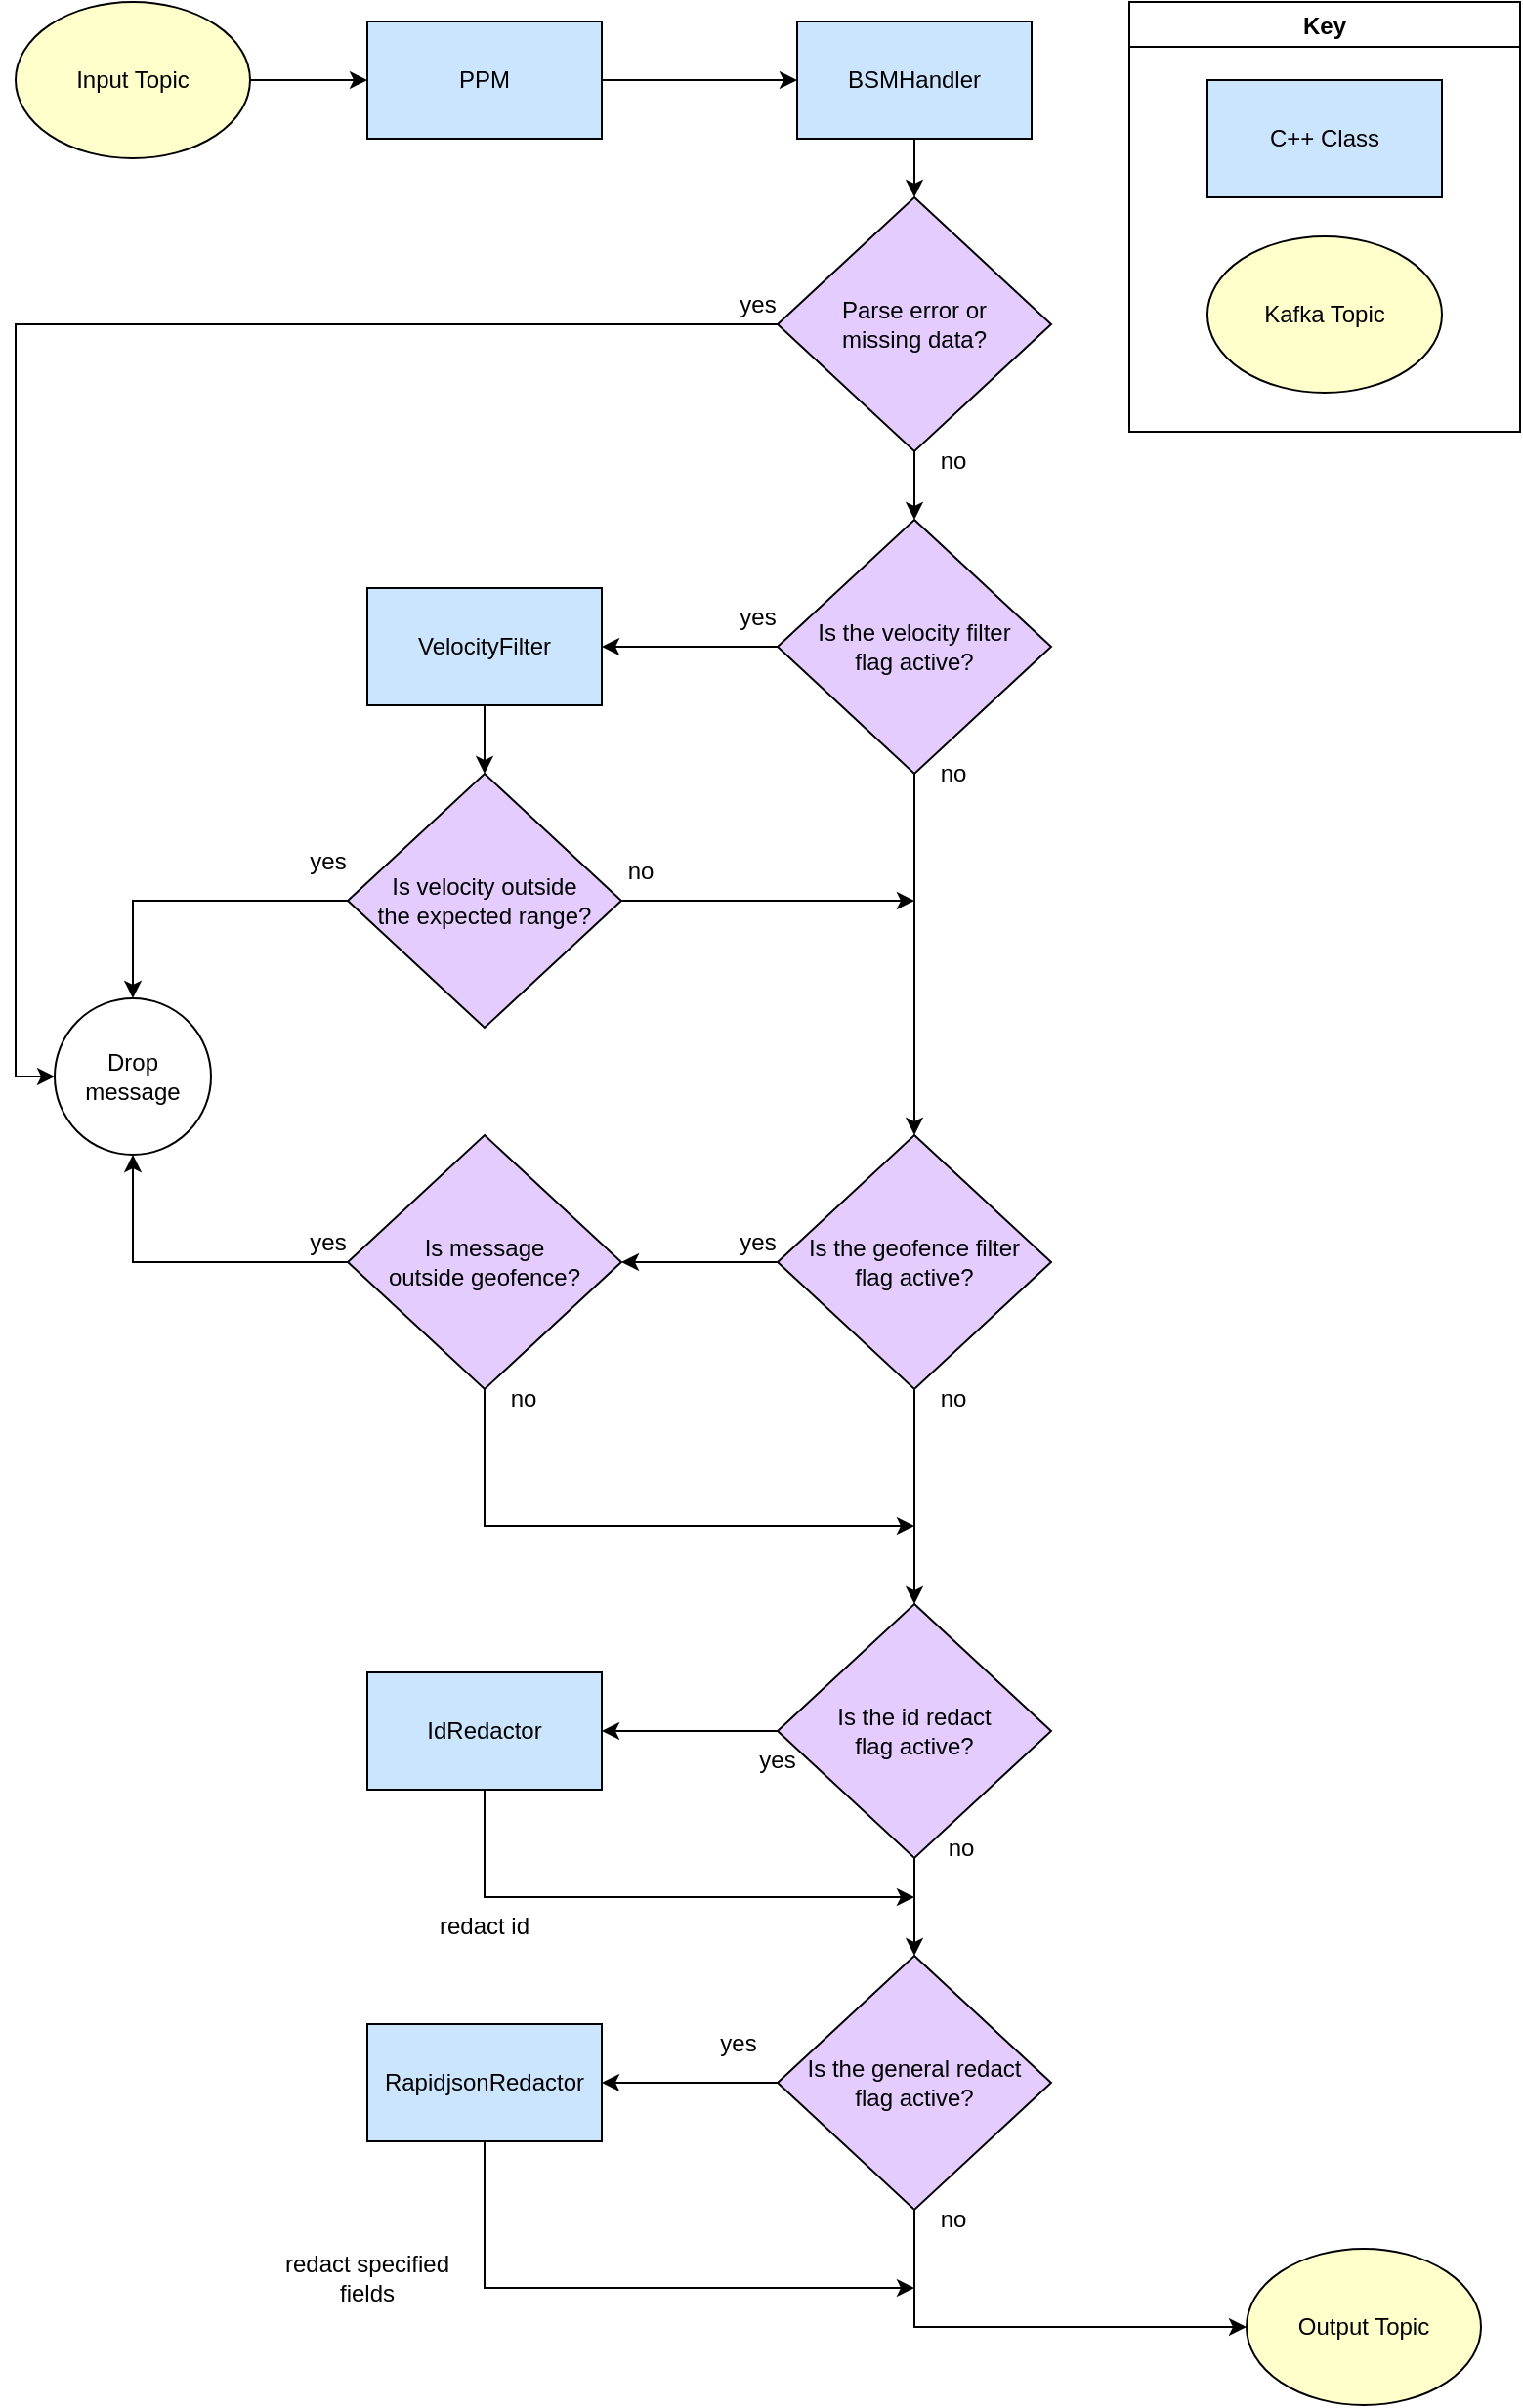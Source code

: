 <mxfile version="17.4.2" type="device"><diagram id="C5RBs43oDa-KdzZeNtuy" name="Page-1"><mxGraphModel dx="2489" dy="865" grid="1" gridSize="10" guides="1" tooltips="1" connect="1" arrows="1" fold="1" page="1" pageScale="1" pageWidth="827" pageHeight="1169" math="0" shadow="0"><root><mxCell id="WIyWlLk6GJQsqaUBKTNV-0"/><mxCell id="WIyWlLk6GJQsqaUBKTNV-1" parent="WIyWlLk6GJQsqaUBKTNV-0"/><mxCell id="cZ0VJ6_wMDUQwAkK1MiZ-23" style="edgeStyle=orthogonalEdgeStyle;rounded=0;orthogonalLoop=1;jettySize=auto;html=1;" parent="WIyWlLk6GJQsqaUBKTNV-1" source="cZ0VJ6_wMDUQwAkK1MiZ-0" target="cZ0VJ6_wMDUQwAkK1MiZ-2" edge="1"><mxGeometry relative="1" as="geometry"/></mxCell><mxCell id="cZ0VJ6_wMDUQwAkK1MiZ-0" value="PPM" style="rounded=0;whiteSpace=wrap;html=1;fillColor=#CCE5FF;" parent="WIyWlLk6GJQsqaUBKTNV-1" vertex="1"><mxGeometry x="110" y="200" width="120" height="60" as="geometry"/></mxCell><mxCell id="LGfZPCInkrJ0JHSi2Xu5-54" style="edgeStyle=orthogonalEdgeStyle;rounded=0;orthogonalLoop=1;jettySize=auto;html=1;" parent="WIyWlLk6GJQsqaUBKTNV-1" source="cZ0VJ6_wMDUQwAkK1MiZ-2" target="LGfZPCInkrJ0JHSi2Xu5-48" edge="1"><mxGeometry relative="1" as="geometry"/></mxCell><mxCell id="cZ0VJ6_wMDUQwAkK1MiZ-2" value="BSMHandler" style="rounded=0;whiteSpace=wrap;html=1;fillColor=#CCE5FF;" parent="WIyWlLk6GJQsqaUBKTNV-1" vertex="1"><mxGeometry x="330" y="200" width="120" height="60" as="geometry"/></mxCell><mxCell id="cZ0VJ6_wMDUQwAkK1MiZ-7" style="edgeStyle=orthogonalEdgeStyle;rounded=0;orthogonalLoop=1;jettySize=auto;html=1;" parent="WIyWlLk6GJQsqaUBKTNV-1" source="cZ0VJ6_wMDUQwAkK1MiZ-5" target="cZ0VJ6_wMDUQwAkK1MiZ-0" edge="1"><mxGeometry relative="1" as="geometry"/></mxCell><mxCell id="cZ0VJ6_wMDUQwAkK1MiZ-5" value="Input Topic" style="ellipse;whiteSpace=wrap;html=1;fillColor=#FFFFCC;" parent="WIyWlLk6GJQsqaUBKTNV-1" vertex="1"><mxGeometry x="-70" y="190" width="120" height="80" as="geometry"/></mxCell><mxCell id="cZ0VJ6_wMDUQwAkK1MiZ-6" value="Output Topic" style="ellipse;whiteSpace=wrap;html=1;fillColor=#FFFFCC;" parent="WIyWlLk6GJQsqaUBKTNV-1" vertex="1"><mxGeometry x="560" y="1340" width="120" height="80" as="geometry"/></mxCell><mxCell id="cZ0VJ6_wMDUQwAkK1MiZ-29" style="edgeStyle=orthogonalEdgeStyle;rounded=0;orthogonalLoop=1;jettySize=auto;html=1;" parent="WIyWlLk6GJQsqaUBKTNV-1" source="cZ0VJ6_wMDUQwAkK1MiZ-24" target="cZ0VJ6_wMDUQwAkK1MiZ-27" edge="1"><mxGeometry relative="1" as="geometry"/></mxCell><mxCell id="LGfZPCInkrJ0JHSi2Xu5-28" style="edgeStyle=orthogonalEdgeStyle;rounded=0;orthogonalLoop=1;jettySize=auto;html=1;" parent="WIyWlLk6GJQsqaUBKTNV-1" source="cZ0VJ6_wMDUQwAkK1MiZ-24" target="LGfZPCInkrJ0JHSi2Xu5-27" edge="1"><mxGeometry relative="1" as="geometry"/></mxCell><mxCell id="cZ0VJ6_wMDUQwAkK1MiZ-24" value="Is the velocity filter&lt;br&gt;flag active?" style="rhombus;whiteSpace=wrap;html=1;fillColor=#E5CCFF;" parent="WIyWlLk6GJQsqaUBKTNV-1" vertex="1"><mxGeometry x="320" y="455" width="140" height="130" as="geometry"/></mxCell><mxCell id="LGfZPCInkrJ0JHSi2Xu5-1" style="edgeStyle=orthogonalEdgeStyle;rounded=0;orthogonalLoop=1;jettySize=auto;html=1;" parent="WIyWlLk6GJQsqaUBKTNV-1" source="cZ0VJ6_wMDUQwAkK1MiZ-27" target="LGfZPCInkrJ0JHSi2Xu5-0" edge="1"><mxGeometry relative="1" as="geometry"/></mxCell><mxCell id="cZ0VJ6_wMDUQwAkK1MiZ-27" value="VelocityFilter" style="rounded=0;whiteSpace=wrap;html=1;fillColor=#CCE5FF;" parent="WIyWlLk6GJQsqaUBKTNV-1" vertex="1"><mxGeometry x="110" y="490" width="120" height="60" as="geometry"/></mxCell><mxCell id="cZ0VJ6_wMDUQwAkK1MiZ-33" style="edgeStyle=orthogonalEdgeStyle;rounded=0;orthogonalLoop=1;jettySize=auto;html=1;" parent="WIyWlLk6GJQsqaUBKTNV-1" source="cZ0VJ6_wMDUQwAkK1MiZ-34" target="cZ0VJ6_wMDUQwAkK1MiZ-35" edge="1"><mxGeometry relative="1" as="geometry"/></mxCell><mxCell id="HYpoIQHA7lBWxamTLoFH-6" style="edgeStyle=orthogonalEdgeStyle;rounded=0;orthogonalLoop=1;jettySize=auto;html=1;" parent="WIyWlLk6GJQsqaUBKTNV-1" source="cZ0VJ6_wMDUQwAkK1MiZ-34" target="HYpoIQHA7lBWxamTLoFH-0" edge="1"><mxGeometry relative="1" as="geometry"/></mxCell><mxCell id="cZ0VJ6_wMDUQwAkK1MiZ-34" value="Is the id redact&lt;br&gt;flag active?" style="rhombus;whiteSpace=wrap;html=1;fillColor=#E5CCFF;" parent="WIyWlLk6GJQsqaUBKTNV-1" vertex="1"><mxGeometry x="320" y="1010" width="140" height="130" as="geometry"/></mxCell><mxCell id="HYpoIQHA7lBWxamTLoFH-7" style="edgeStyle=orthogonalEdgeStyle;rounded=0;orthogonalLoop=1;jettySize=auto;html=1;" parent="WIyWlLk6GJQsqaUBKTNV-1" source="cZ0VJ6_wMDUQwAkK1MiZ-35" edge="1"><mxGeometry relative="1" as="geometry"><mxPoint x="390" y="1160" as="targetPoint"/><Array as="points"><mxPoint x="170" y="1160"/><mxPoint x="390" y="1160"/></Array></mxGeometry></mxCell><mxCell id="cZ0VJ6_wMDUQwAkK1MiZ-35" value="IdRedactor" style="rounded=0;whiteSpace=wrap;html=1;fillColor=#CCE5FF;" parent="WIyWlLk6GJQsqaUBKTNV-1" vertex="1"><mxGeometry x="110" y="1045" width="120" height="60" as="geometry"/></mxCell><mxCell id="cZ0VJ6_wMDUQwAkK1MiZ-36" value="redact id" style="text;html=1;strokeColor=none;fillColor=none;align=center;verticalAlign=middle;whiteSpace=wrap;rounded=0;" parent="WIyWlLk6GJQsqaUBKTNV-1" vertex="1"><mxGeometry x="135" y="1160" width="70" height="30" as="geometry"/></mxCell><mxCell id="cZ0VJ6_wMDUQwAkK1MiZ-40" value="yes" style="text;html=1;strokeColor=none;fillColor=none;align=center;verticalAlign=middle;whiteSpace=wrap;rounded=0;" parent="WIyWlLk6GJQsqaUBKTNV-1" vertex="1"><mxGeometry x="290" y="1075" width="60" height="30" as="geometry"/></mxCell><mxCell id="cZ0VJ6_wMDUQwAkK1MiZ-41" value="no" style="text;html=1;strokeColor=none;fillColor=none;align=center;verticalAlign=middle;whiteSpace=wrap;rounded=0;" parent="WIyWlLk6GJQsqaUBKTNV-1" vertex="1"><mxGeometry x="384" y="1120" width="60" height="30" as="geometry"/></mxCell><mxCell id="cZ0VJ6_wMDUQwAkK1MiZ-42" value="yes" style="text;html=1;strokeColor=none;fillColor=none;align=center;verticalAlign=middle;whiteSpace=wrap;rounded=0;" parent="WIyWlLk6GJQsqaUBKTNV-1" vertex="1"><mxGeometry x="280" y="490" width="60" height="30" as="geometry"/></mxCell><mxCell id="cZ0VJ6_wMDUQwAkK1MiZ-43" value="no" style="text;html=1;strokeColor=none;fillColor=none;align=center;verticalAlign=middle;whiteSpace=wrap;rounded=0;" parent="WIyWlLk6GJQsqaUBKTNV-1" vertex="1"><mxGeometry x="380" y="570" width="60" height="30" as="geometry"/></mxCell><mxCell id="cZ0VJ6_wMDUQwAkK1MiZ-47" value="Key" style="swimlane;fillColor=#FFFFFF;" parent="WIyWlLk6GJQsqaUBKTNV-1" vertex="1"><mxGeometry x="500" y="190" width="200" height="220" as="geometry"/></mxCell><mxCell id="cZ0VJ6_wMDUQwAkK1MiZ-48" value="C++ Class" style="rounded=0;whiteSpace=wrap;html=1;fillColor=#CCE5FF;" parent="cZ0VJ6_wMDUQwAkK1MiZ-47" vertex="1"><mxGeometry x="40" y="40" width="120" height="60" as="geometry"/></mxCell><mxCell id="cZ0VJ6_wMDUQwAkK1MiZ-49" value="Kafka Topic" style="ellipse;whiteSpace=wrap;html=1;fillColor=#FFFFCC;" parent="cZ0VJ6_wMDUQwAkK1MiZ-47" vertex="1"><mxGeometry x="40" y="120" width="120" height="80" as="geometry"/></mxCell><mxCell id="LGfZPCInkrJ0JHSi2Xu5-2" style="edgeStyle=orthogonalEdgeStyle;rounded=0;orthogonalLoop=1;jettySize=auto;html=1;" parent="WIyWlLk6GJQsqaUBKTNV-1" source="LGfZPCInkrJ0JHSi2Xu5-0" edge="1"><mxGeometry relative="1" as="geometry"><mxPoint x="390" y="650" as="targetPoint"/></mxGeometry></mxCell><mxCell id="LGfZPCInkrJ0JHSi2Xu5-31" style="edgeStyle=orthogonalEdgeStyle;rounded=0;orthogonalLoop=1;jettySize=auto;html=1;entryX=0.5;entryY=0;entryDx=0;entryDy=0;" parent="WIyWlLk6GJQsqaUBKTNV-1" source="LGfZPCInkrJ0JHSi2Xu5-0" target="LGfZPCInkrJ0JHSi2Xu5-4" edge="1"><mxGeometry relative="1" as="geometry"/></mxCell><mxCell id="LGfZPCInkrJ0JHSi2Xu5-0" value="Is velocity outside&lt;br&gt;the expected range?" style="rhombus;whiteSpace=wrap;html=1;fillColor=#E5CCFF;" parent="WIyWlLk6GJQsqaUBKTNV-1" vertex="1"><mxGeometry x="100" y="585" width="140" height="130" as="geometry"/></mxCell><mxCell id="LGfZPCInkrJ0JHSi2Xu5-4" value="Drop message" style="ellipse;whiteSpace=wrap;html=1;aspect=fixed;" parent="WIyWlLk6GJQsqaUBKTNV-1" vertex="1"><mxGeometry x="-50" y="700" width="80" height="80" as="geometry"/></mxCell><mxCell id="LGfZPCInkrJ0JHSi2Xu5-6" value="yes" style="text;html=1;strokeColor=none;fillColor=none;align=center;verticalAlign=middle;whiteSpace=wrap;rounded=0;" parent="WIyWlLk6GJQsqaUBKTNV-1" vertex="1"><mxGeometry x="60" y="615" width="60" height="30" as="geometry"/></mxCell><mxCell id="LGfZPCInkrJ0JHSi2Xu5-7" value="no" style="text;html=1;strokeColor=none;fillColor=none;align=center;verticalAlign=middle;whiteSpace=wrap;rounded=0;" parent="WIyWlLk6GJQsqaUBKTNV-1" vertex="1"><mxGeometry x="220" y="620" width="60" height="30" as="geometry"/></mxCell><mxCell id="LGfZPCInkrJ0JHSi2Xu5-38" style="edgeStyle=orthogonalEdgeStyle;rounded=0;orthogonalLoop=1;jettySize=auto;html=1;" parent="WIyWlLk6GJQsqaUBKTNV-1" source="LGfZPCInkrJ0JHSi2Xu5-9" edge="1"><mxGeometry relative="1" as="geometry"><mxPoint x="390" y="970" as="targetPoint"/><Array as="points"><mxPoint x="170" y="970"/></Array></mxGeometry></mxCell><mxCell id="LGfZPCInkrJ0JHSi2Xu5-45" style="edgeStyle=orthogonalEdgeStyle;rounded=0;orthogonalLoop=1;jettySize=auto;html=1;exitX=0;exitY=0.5;exitDx=0;exitDy=0;entryX=0.5;entryY=1;entryDx=0;entryDy=0;" parent="WIyWlLk6GJQsqaUBKTNV-1" source="LGfZPCInkrJ0JHSi2Xu5-9" target="LGfZPCInkrJ0JHSi2Xu5-4" edge="1"><mxGeometry relative="1" as="geometry"/></mxCell><mxCell id="LGfZPCInkrJ0JHSi2Xu5-9" value="Is message&lt;br&gt;outside geofence?" style="rhombus;whiteSpace=wrap;html=1;fillColor=#E5CCFF;" parent="WIyWlLk6GJQsqaUBKTNV-1" vertex="1"><mxGeometry x="100" y="770" width="140" height="130" as="geometry"/></mxCell><mxCell id="LGfZPCInkrJ0JHSi2Xu5-36" style="edgeStyle=orthogonalEdgeStyle;rounded=0;orthogonalLoop=1;jettySize=auto;html=1;" parent="WIyWlLk6GJQsqaUBKTNV-1" source="LGfZPCInkrJ0JHSi2Xu5-27" target="LGfZPCInkrJ0JHSi2Xu5-9" edge="1"><mxGeometry relative="1" as="geometry"/></mxCell><mxCell id="LGfZPCInkrJ0JHSi2Xu5-37" style="edgeStyle=orthogonalEdgeStyle;rounded=0;orthogonalLoop=1;jettySize=auto;html=1;" parent="WIyWlLk6GJQsqaUBKTNV-1" source="LGfZPCInkrJ0JHSi2Xu5-27" target="cZ0VJ6_wMDUQwAkK1MiZ-34" edge="1"><mxGeometry relative="1" as="geometry"/></mxCell><mxCell id="LGfZPCInkrJ0JHSi2Xu5-27" value="Is the geofence filter&lt;br&gt;flag active?" style="rhombus;whiteSpace=wrap;html=1;fillColor=#E5CCFF;" parent="WIyWlLk6GJQsqaUBKTNV-1" vertex="1"><mxGeometry x="320" y="770" width="140" height="130" as="geometry"/></mxCell><mxCell id="LGfZPCInkrJ0JHSi2Xu5-30" style="edgeStyle=orthogonalEdgeStyle;rounded=0;orthogonalLoop=1;jettySize=auto;html=1;exitX=0.5;exitY=1;exitDx=0;exitDy=0;" parent="WIyWlLk6GJQsqaUBKTNV-1" source="LGfZPCInkrJ0JHSi2Xu5-6" target="LGfZPCInkrJ0JHSi2Xu5-6" edge="1"><mxGeometry relative="1" as="geometry"/></mxCell><mxCell id="LGfZPCInkrJ0JHSi2Xu5-43" value="yes" style="text;html=1;strokeColor=none;fillColor=none;align=center;verticalAlign=middle;whiteSpace=wrap;rounded=0;" parent="WIyWlLk6GJQsqaUBKTNV-1" vertex="1"><mxGeometry x="280" y="810" width="60" height="30" as="geometry"/></mxCell><mxCell id="LGfZPCInkrJ0JHSi2Xu5-44" value="no" style="text;html=1;strokeColor=none;fillColor=none;align=center;verticalAlign=middle;whiteSpace=wrap;rounded=0;" parent="WIyWlLk6GJQsqaUBKTNV-1" vertex="1"><mxGeometry x="380" y="890" width="60" height="30" as="geometry"/></mxCell><mxCell id="LGfZPCInkrJ0JHSi2Xu5-46" value="yes" style="text;html=1;strokeColor=none;fillColor=none;align=center;verticalAlign=middle;whiteSpace=wrap;rounded=0;" parent="WIyWlLk6GJQsqaUBKTNV-1" vertex="1"><mxGeometry x="60" y="810" width="60" height="30" as="geometry"/></mxCell><mxCell id="LGfZPCInkrJ0JHSi2Xu5-47" value="no" style="text;html=1;strokeColor=none;fillColor=none;align=center;verticalAlign=middle;whiteSpace=wrap;rounded=0;" parent="WIyWlLk6GJQsqaUBKTNV-1" vertex="1"><mxGeometry x="160" y="890" width="60" height="30" as="geometry"/></mxCell><mxCell id="LGfZPCInkrJ0JHSi2Xu5-55" style="edgeStyle=orthogonalEdgeStyle;rounded=0;orthogonalLoop=1;jettySize=auto;html=1;" parent="WIyWlLk6GJQsqaUBKTNV-1" source="LGfZPCInkrJ0JHSi2Xu5-48" target="cZ0VJ6_wMDUQwAkK1MiZ-24" edge="1"><mxGeometry relative="1" as="geometry"/></mxCell><mxCell id="LGfZPCInkrJ0JHSi2Xu5-56" style="edgeStyle=orthogonalEdgeStyle;rounded=0;orthogonalLoop=1;jettySize=auto;html=1;entryX=0;entryY=0.5;entryDx=0;entryDy=0;" parent="WIyWlLk6GJQsqaUBKTNV-1" source="LGfZPCInkrJ0JHSi2Xu5-48" target="LGfZPCInkrJ0JHSi2Xu5-4" edge="1"><mxGeometry relative="1" as="geometry"/></mxCell><mxCell id="LGfZPCInkrJ0JHSi2Xu5-48" value="Parse error or&lt;br&gt;missing data?" style="rhombus;whiteSpace=wrap;html=1;fillColor=#E5CCFF;" parent="WIyWlLk6GJQsqaUBKTNV-1" vertex="1"><mxGeometry x="320" y="290" width="140" height="130" as="geometry"/></mxCell><mxCell id="LGfZPCInkrJ0JHSi2Xu5-57" value="yes" style="text;html=1;strokeColor=none;fillColor=none;align=center;verticalAlign=middle;whiteSpace=wrap;rounded=0;" parent="WIyWlLk6GJQsqaUBKTNV-1" vertex="1"><mxGeometry x="280" y="330" width="60" height="30" as="geometry"/></mxCell><mxCell id="LGfZPCInkrJ0JHSi2Xu5-58" value="no" style="text;html=1;strokeColor=none;fillColor=none;align=center;verticalAlign=middle;whiteSpace=wrap;rounded=0;" parent="WIyWlLk6GJQsqaUBKTNV-1" vertex="1"><mxGeometry x="380" y="410" width="60" height="30" as="geometry"/></mxCell><mxCell id="HYpoIQHA7lBWxamTLoFH-13" style="edgeStyle=orthogonalEdgeStyle;rounded=0;orthogonalLoop=1;jettySize=auto;html=1;entryX=0;entryY=0.5;entryDx=0;entryDy=0;exitX=0.5;exitY=1;exitDx=0;exitDy=0;" parent="WIyWlLk6GJQsqaUBKTNV-1" source="HYpoIQHA7lBWxamTLoFH-0" target="cZ0VJ6_wMDUQwAkK1MiZ-6" edge="1"><mxGeometry relative="1" as="geometry"/></mxCell><mxCell id="DiRDCQHNnOElTUya6hQq-4" style="edgeStyle=orthogonalEdgeStyle;rounded=0;orthogonalLoop=1;jettySize=auto;html=1;" parent="WIyWlLk6GJQsqaUBKTNV-1" source="HYpoIQHA7lBWxamTLoFH-0" target="DiRDCQHNnOElTUya6hQq-0" edge="1"><mxGeometry relative="1" as="geometry"/></mxCell><mxCell id="HYpoIQHA7lBWxamTLoFH-0" value="Is the general redact&lt;br&gt;flag active?" style="rhombus;whiteSpace=wrap;html=1;fillColor=#E5CCFF;" parent="WIyWlLk6GJQsqaUBKTNV-1" vertex="1"><mxGeometry x="320" y="1190" width="140" height="130" as="geometry"/></mxCell><mxCell id="HYpoIQHA7lBWxamTLoFH-8" value="redact specified fields" style="text;html=1;strokeColor=none;fillColor=none;align=center;verticalAlign=middle;whiteSpace=wrap;rounded=0;" parent="WIyWlLk6GJQsqaUBKTNV-1" vertex="1"><mxGeometry x="60" y="1340" width="100" height="30" as="geometry"/></mxCell><mxCell id="HYpoIQHA7lBWxamTLoFH-10" value="no" style="text;html=1;strokeColor=none;fillColor=none;align=center;verticalAlign=middle;whiteSpace=wrap;rounded=0;" parent="WIyWlLk6GJQsqaUBKTNV-1" vertex="1"><mxGeometry x="380" y="1310" width="60" height="30" as="geometry"/></mxCell><mxCell id="HYpoIQHA7lBWxamTLoFH-12" value="yes" style="text;html=1;strokeColor=none;fillColor=none;align=center;verticalAlign=middle;whiteSpace=wrap;rounded=0;" parent="WIyWlLk6GJQsqaUBKTNV-1" vertex="1"><mxGeometry x="270" y="1220" width="60" height="30" as="geometry"/></mxCell><mxCell id="DiRDCQHNnOElTUya6hQq-6" style="edgeStyle=orthogonalEdgeStyle;rounded=0;orthogonalLoop=1;jettySize=auto;html=1;" parent="WIyWlLk6GJQsqaUBKTNV-1" source="DiRDCQHNnOElTUya6hQq-0" edge="1"><mxGeometry relative="1" as="geometry"><mxPoint x="390" y="1360" as="targetPoint"/><Array as="points"><mxPoint x="170" y="1360"/></Array></mxGeometry></mxCell><mxCell id="DiRDCQHNnOElTUya6hQq-0" value="RapidjsonRedactor" style="rounded=0;whiteSpace=wrap;html=1;fillColor=#CCE5FF;" parent="WIyWlLk6GJQsqaUBKTNV-1" vertex="1"><mxGeometry x="110" y="1225" width="120" height="60" as="geometry"/></mxCell></root></mxGraphModel></diagram></mxfile>